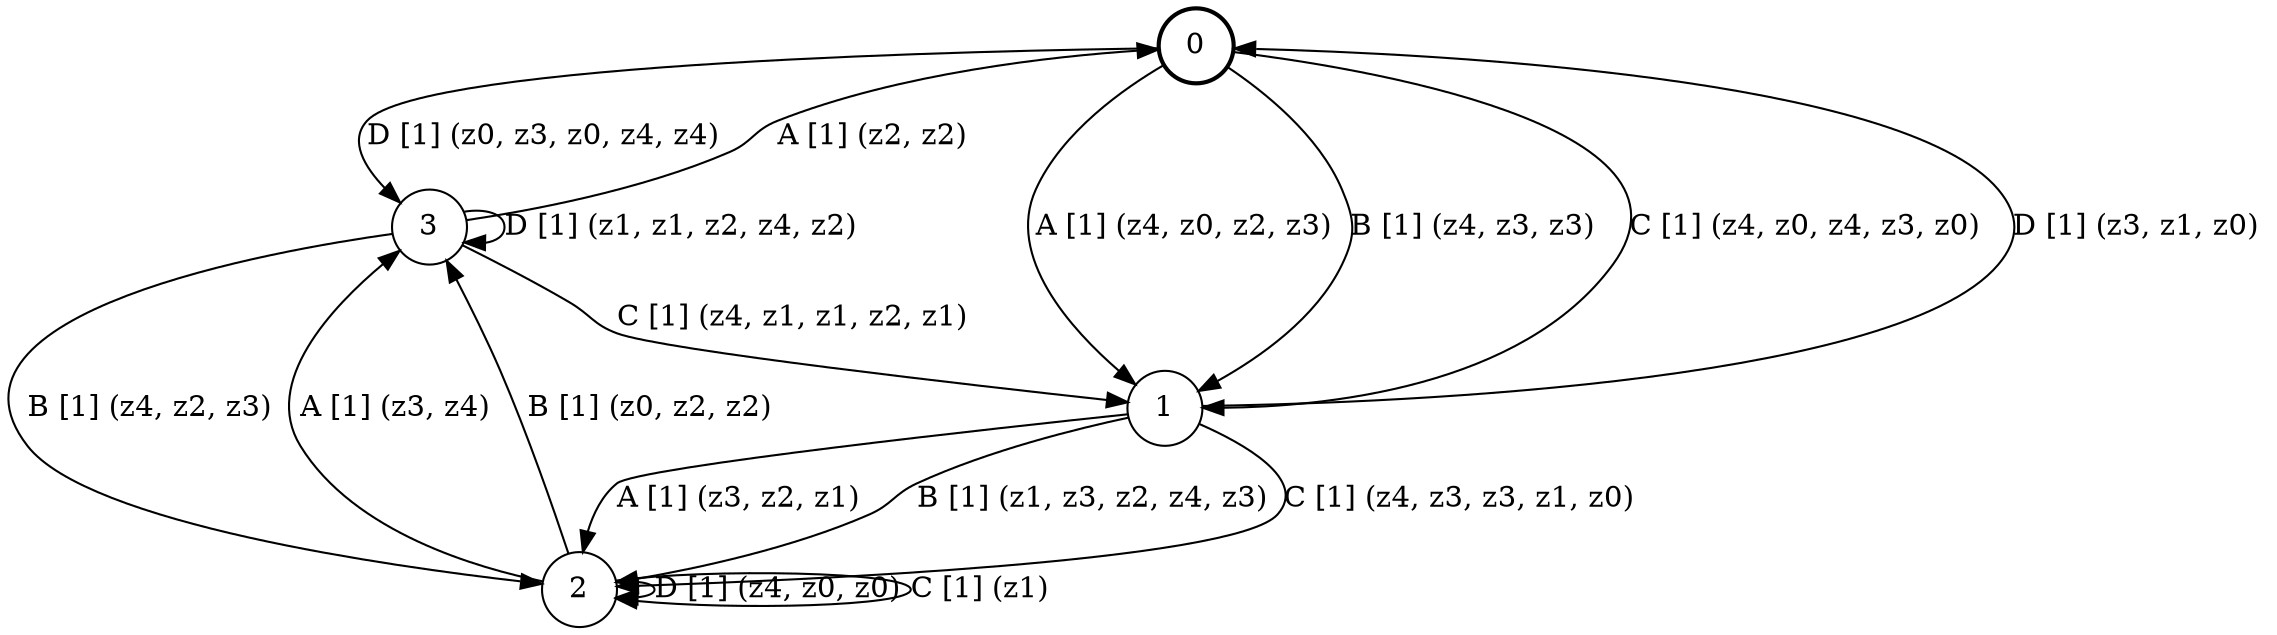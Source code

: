 # generated file, don't try to modify
# command: dot -Tpng <filename> > tree.png
digraph Automaton {
    node [shape = circle];
    0 [style = "bold"];
    0 -> 3 [label = "D [1] (z0, z3, z0, z4, z4) "];
    0 -> 1 [label = "A [1] (z4, z0, z2, z3) "];
    0 -> 1 [label = "B [1] (z4, z3, z3) "];
    0 -> 1 [label = "C [1] (z4, z0, z4, z3, z0) "];
    1 -> 0 [label = "D [1] (z3, z1, z0) "];
    1 -> 2 [label = "A [1] (z3, z2, z1) "];
    1 -> 2 [label = "B [1] (z1, z3, z2, z4, z3) "];
    1 -> 2 [label = "C [1] (z4, z3, z3, z1, z0) "];
    2 -> 2 [label = "D [1] (z4, z0, z0) "];
    2 -> 3 [label = "A [1] (z3, z4) "];
    2 -> 3 [label = "B [1] (z0, z2, z2) "];
    2 -> 2 [label = "C [1] (z1) "];
    3 -> 3 [label = "D [1] (z1, z1, z2, z4, z2) "];
    3 -> 0 [label = "A [1] (z2, z2) "];
    3 -> 2 [label = "B [1] (z4, z2, z3) "];
    3 -> 1 [label = "C [1] (z4, z1, z1, z2, z1) "];
}
